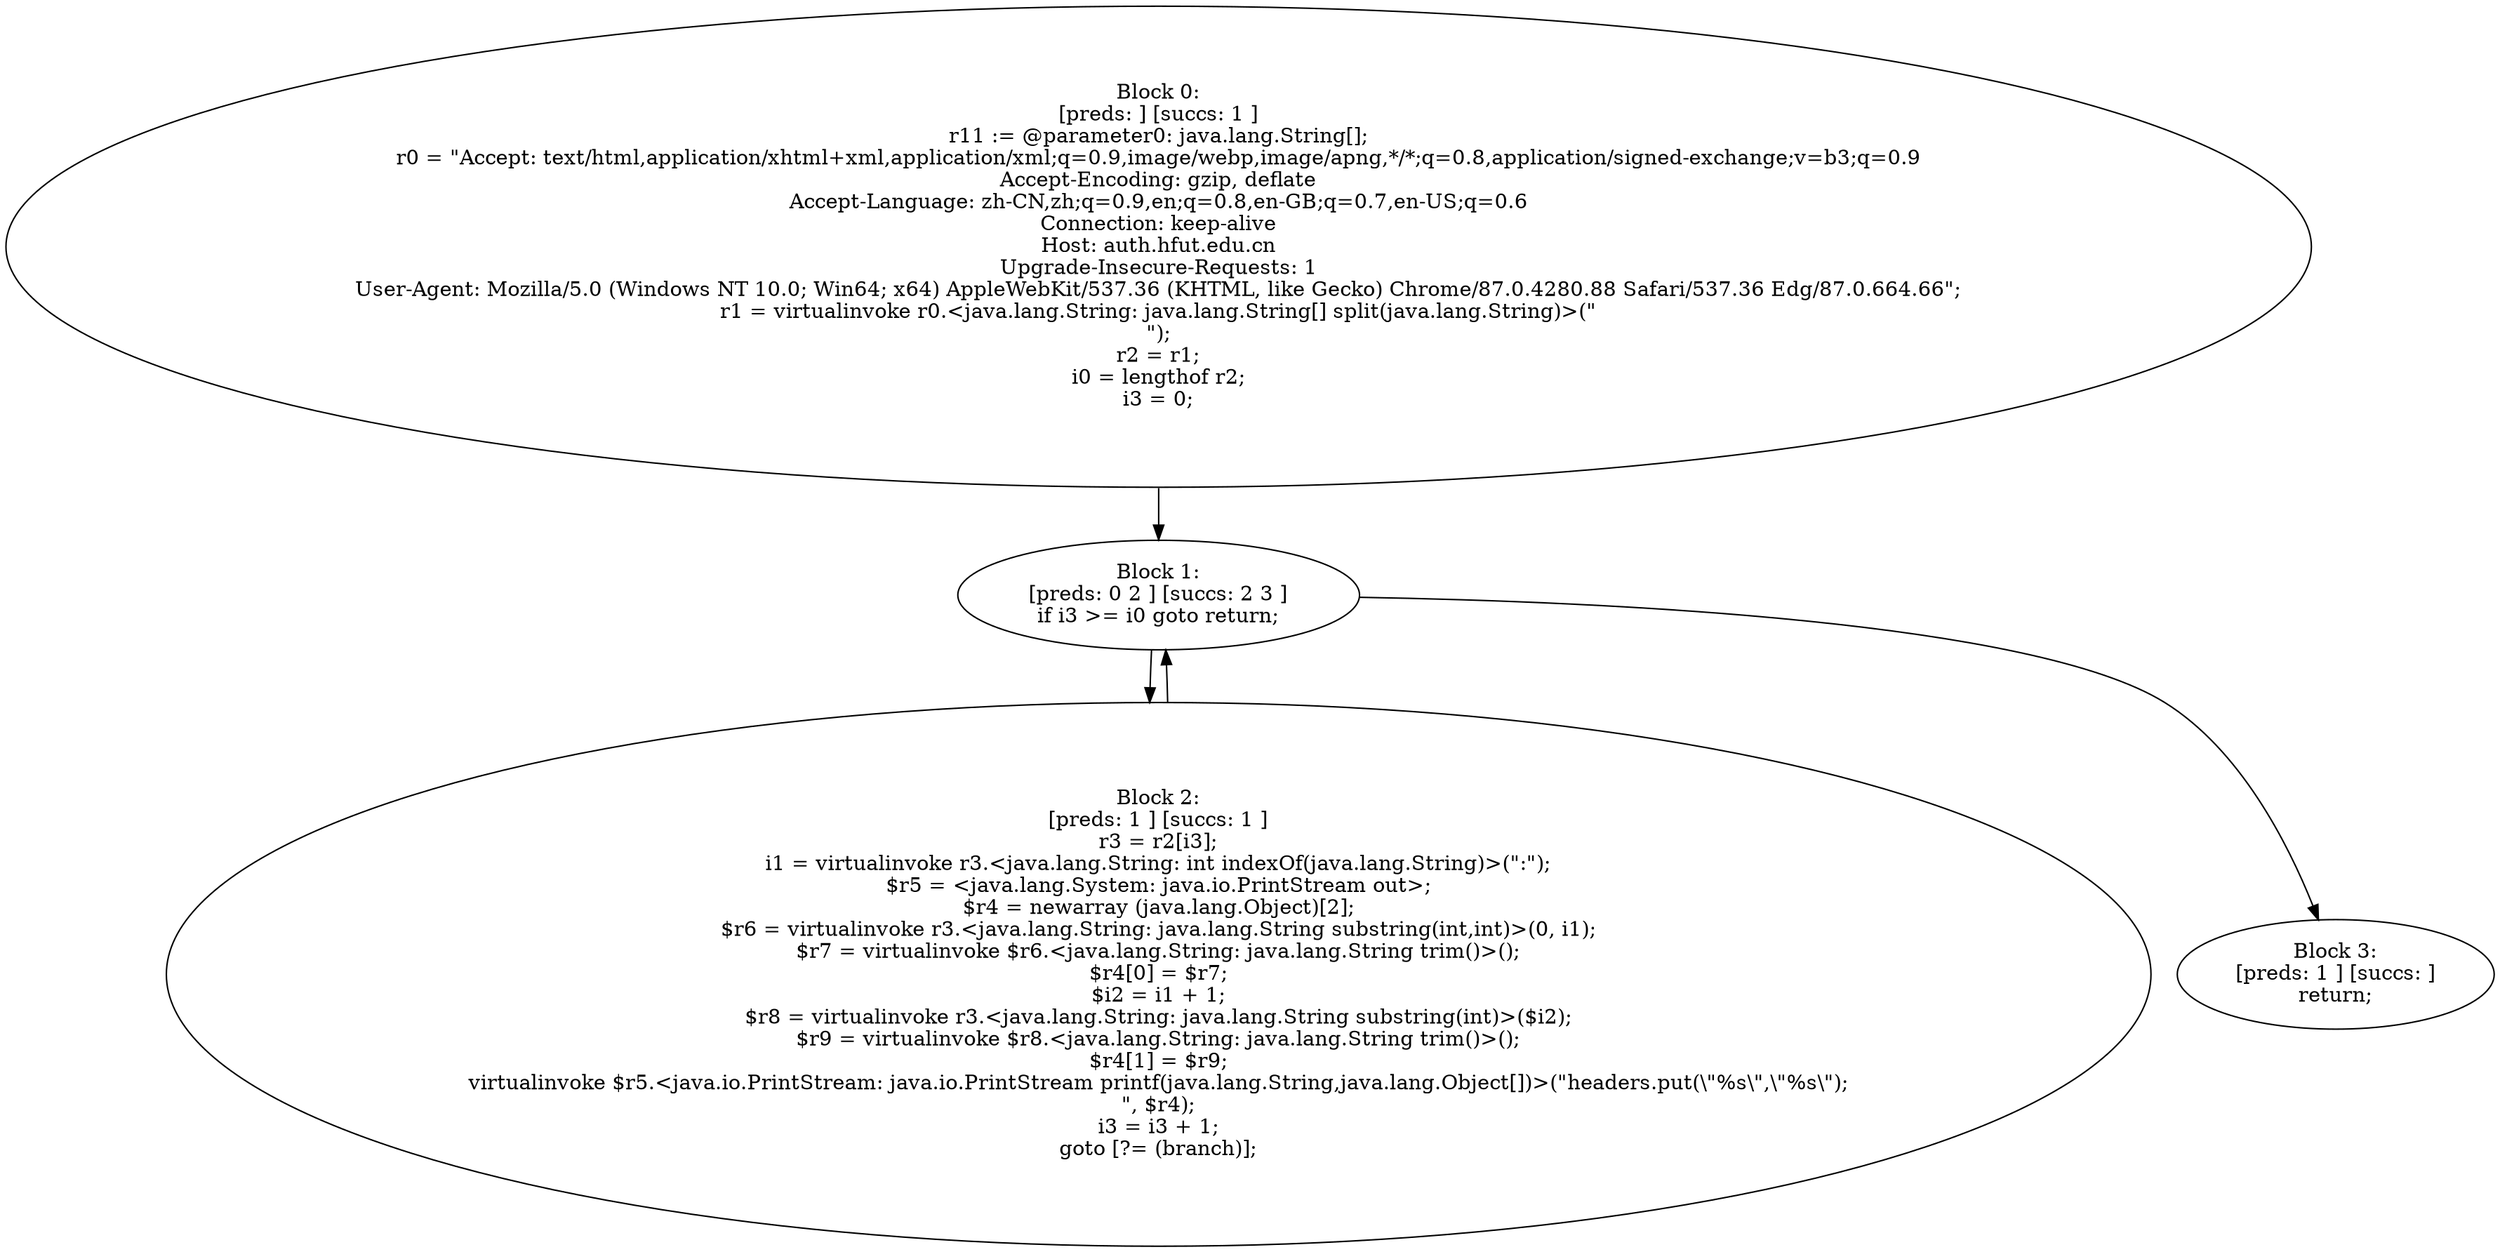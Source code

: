 digraph "unitGraph" {
    "Block 0:
[preds: ] [succs: 1 ]
r11 := @parameter0: java.lang.String[];
r0 = \"Accept: text/html,application/xhtml+xml,application/xml;q=0.9,image/webp,image/apng,*/*;q=0.8,application/signed-exchange;v=b3;q=0.9\nAccept-Encoding: gzip, deflate\nAccept-Language: zh-CN,zh;q=0.9,en;q=0.8,en-GB;q=0.7,en-US;q=0.6\nConnection: keep-alive\nHost: auth.hfut.edu.cn\nUpgrade-Insecure-Requests: 1\nUser-Agent: Mozilla/5.0 (Windows NT 10.0; Win64; x64) AppleWebKit/537.36 (KHTML, like Gecko) Chrome/87.0.4280.88 Safari/537.36 Edg/87.0.664.66\";
r1 = virtualinvoke r0.<java.lang.String: java.lang.String[] split(java.lang.String)>(\"\n\");
r2 = r1;
i0 = lengthof r2;
i3 = 0;
"
    "Block 1:
[preds: 0 2 ] [succs: 2 3 ]
if i3 >= i0 goto return;
"
    "Block 2:
[preds: 1 ] [succs: 1 ]
r3 = r2[i3];
i1 = virtualinvoke r3.<java.lang.String: int indexOf(java.lang.String)>(\":\");
$r5 = <java.lang.System: java.io.PrintStream out>;
$r4 = newarray (java.lang.Object)[2];
$r6 = virtualinvoke r3.<java.lang.String: java.lang.String substring(int,int)>(0, i1);
$r7 = virtualinvoke $r6.<java.lang.String: java.lang.String trim()>();
$r4[0] = $r7;
$i2 = i1 + 1;
$r8 = virtualinvoke r3.<java.lang.String: java.lang.String substring(int)>($i2);
$r9 = virtualinvoke $r8.<java.lang.String: java.lang.String trim()>();
$r4[1] = $r9;
virtualinvoke $r5.<java.io.PrintStream: java.io.PrintStream printf(java.lang.String,java.lang.Object[])>(\"headers.put(\\\"%s\\\",\\\"%s\\\");\n\", $r4);
i3 = i3 + 1;
goto [?= (branch)];
"
    "Block 3:
[preds: 1 ] [succs: ]
return;
"
    "Block 0:
[preds: ] [succs: 1 ]
r11 := @parameter0: java.lang.String[];
r0 = \"Accept: text/html,application/xhtml+xml,application/xml;q=0.9,image/webp,image/apng,*/*;q=0.8,application/signed-exchange;v=b3;q=0.9\nAccept-Encoding: gzip, deflate\nAccept-Language: zh-CN,zh;q=0.9,en;q=0.8,en-GB;q=0.7,en-US;q=0.6\nConnection: keep-alive\nHost: auth.hfut.edu.cn\nUpgrade-Insecure-Requests: 1\nUser-Agent: Mozilla/5.0 (Windows NT 10.0; Win64; x64) AppleWebKit/537.36 (KHTML, like Gecko) Chrome/87.0.4280.88 Safari/537.36 Edg/87.0.664.66\";
r1 = virtualinvoke r0.<java.lang.String: java.lang.String[] split(java.lang.String)>(\"\n\");
r2 = r1;
i0 = lengthof r2;
i3 = 0;
"->"Block 1:
[preds: 0 2 ] [succs: 2 3 ]
if i3 >= i0 goto return;
";
    "Block 1:
[preds: 0 2 ] [succs: 2 3 ]
if i3 >= i0 goto return;
"->"Block 2:
[preds: 1 ] [succs: 1 ]
r3 = r2[i3];
i1 = virtualinvoke r3.<java.lang.String: int indexOf(java.lang.String)>(\":\");
$r5 = <java.lang.System: java.io.PrintStream out>;
$r4 = newarray (java.lang.Object)[2];
$r6 = virtualinvoke r3.<java.lang.String: java.lang.String substring(int,int)>(0, i1);
$r7 = virtualinvoke $r6.<java.lang.String: java.lang.String trim()>();
$r4[0] = $r7;
$i2 = i1 + 1;
$r8 = virtualinvoke r3.<java.lang.String: java.lang.String substring(int)>($i2);
$r9 = virtualinvoke $r8.<java.lang.String: java.lang.String trim()>();
$r4[1] = $r9;
virtualinvoke $r5.<java.io.PrintStream: java.io.PrintStream printf(java.lang.String,java.lang.Object[])>(\"headers.put(\\\"%s\\\",\\\"%s\\\");\n\", $r4);
i3 = i3 + 1;
goto [?= (branch)];
";
    "Block 1:
[preds: 0 2 ] [succs: 2 3 ]
if i3 >= i0 goto return;
"->"Block 3:
[preds: 1 ] [succs: ]
return;
";
    "Block 2:
[preds: 1 ] [succs: 1 ]
r3 = r2[i3];
i1 = virtualinvoke r3.<java.lang.String: int indexOf(java.lang.String)>(\":\");
$r5 = <java.lang.System: java.io.PrintStream out>;
$r4 = newarray (java.lang.Object)[2];
$r6 = virtualinvoke r3.<java.lang.String: java.lang.String substring(int,int)>(0, i1);
$r7 = virtualinvoke $r6.<java.lang.String: java.lang.String trim()>();
$r4[0] = $r7;
$i2 = i1 + 1;
$r8 = virtualinvoke r3.<java.lang.String: java.lang.String substring(int)>($i2);
$r9 = virtualinvoke $r8.<java.lang.String: java.lang.String trim()>();
$r4[1] = $r9;
virtualinvoke $r5.<java.io.PrintStream: java.io.PrintStream printf(java.lang.String,java.lang.Object[])>(\"headers.put(\\\"%s\\\",\\\"%s\\\");\n\", $r4);
i3 = i3 + 1;
goto [?= (branch)];
"->"Block 1:
[preds: 0 2 ] [succs: 2 3 ]
if i3 >= i0 goto return;
";
}

